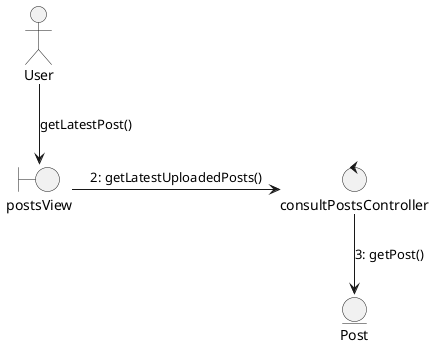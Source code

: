 @startuml consultar publicaciones
actor User
boundary "postsView" as view
User-->view : "getLatestPost()"
control "consultPostsController" as controller
view-r->controller :2: getLatestUploadedPosts()
entity "Post" as P
controller-->P : 3: getPost()
@enduml